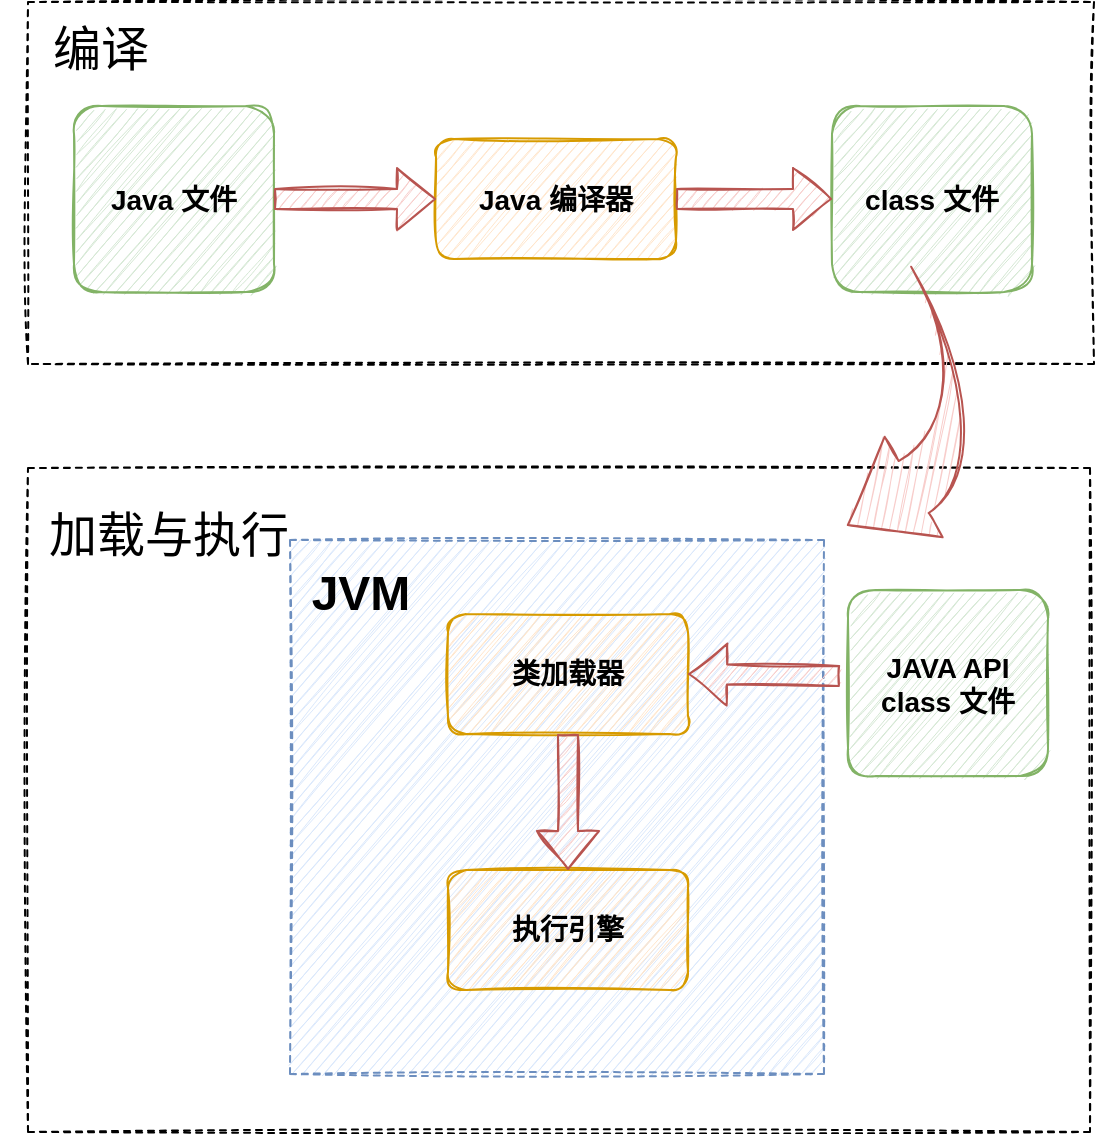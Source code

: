 <mxfile version="16.1.0" type="github">
  <diagram id="kgpKYQtTHZ0yAKxKKP6v" name="Page-1">
    <mxGraphModel dx="1422" dy="1562" grid="0" gridSize="10" guides="1" tooltips="1" connect="1" arrows="1" fold="1" page="0" pageScale="1" pageWidth="850" pageHeight="1100" math="0" shadow="0">
      <root>
        <mxCell id="0" />
        <mxCell id="1" parent="0" />
        <mxCell id="LxpipR_TzvIUaPme62HG-2" value="" style="rounded=0;whiteSpace=wrap;html=1;sketch=1;dashed=1;strokeWidth=1;perimeterSpacing=0;" vertex="1" parent="1">
          <mxGeometry x="129" y="-404" width="533" height="181" as="geometry" />
        </mxCell>
        <mxCell id="LxpipR_TzvIUaPme62HG-3" value="&lt;font style=&quot;font-size: 14px&quot;&gt;&lt;b&gt;Java 文件&lt;/b&gt;&lt;/font&gt;" style="rounded=1;whiteSpace=wrap;html=1;sketch=1;strokeWidth=1;fillColor=#d5e8d4;strokeColor=#82b366;" vertex="1" parent="1">
          <mxGeometry x="152" y="-352" width="100" height="93" as="geometry" />
        </mxCell>
        <mxCell id="LxpipR_TzvIUaPme62HG-4" value="&lt;font style=&quot;font-size: 14px&quot;&gt;&lt;b&gt;class 文件&lt;/b&gt;&lt;/font&gt;" style="rounded=1;whiteSpace=wrap;html=1;sketch=1;strokeWidth=1;fillColor=#d5e8d4;strokeColor=#82b366;" vertex="1" parent="1">
          <mxGeometry x="531" y="-352" width="100" height="93" as="geometry" />
        </mxCell>
        <mxCell id="LxpipR_TzvIUaPme62HG-6" value="&lt;font style=&quot;font-size: 14px&quot;&gt;&lt;b&gt;Java 编译器&lt;/b&gt;&lt;/font&gt;" style="rounded=1;whiteSpace=wrap;html=1;sketch=1;strokeWidth=1;fillColor=#ffe6cc;strokeColor=#d79b00;" vertex="1" parent="1">
          <mxGeometry x="333" y="-335.5" width="120" height="60" as="geometry" />
        </mxCell>
        <mxCell id="LxpipR_TzvIUaPme62HG-7" value="" style="shape=flexArrow;endArrow=classic;html=1;rounded=0;sketch=1;fontSize=14;entryX=0;entryY=0.5;entryDx=0;entryDy=0;fillColor=#f8cecc;strokeColor=#b85450;" edge="1" parent="1" source="LxpipR_TzvIUaPme62HG-3" target="LxpipR_TzvIUaPme62HG-6">
          <mxGeometry width="50" height="50" relative="1" as="geometry">
            <mxPoint x="256" y="-223.5" as="sourcePoint" />
            <mxPoint x="326.711" y="-273.5" as="targetPoint" />
          </mxGeometry>
        </mxCell>
        <mxCell id="LxpipR_TzvIUaPme62HG-9" value="" style="shape=flexArrow;endArrow=classic;html=1;rounded=0;sketch=1;fontSize=14;exitX=1;exitY=0.5;exitDx=0;exitDy=0;entryX=0;entryY=0.5;entryDx=0;entryDy=0;fillColor=#f8cecc;strokeColor=#b85450;" edge="1" parent="1" source="LxpipR_TzvIUaPme62HG-6" target="LxpipR_TzvIUaPme62HG-4">
          <mxGeometry width="50" height="50" relative="1" as="geometry">
            <mxPoint x="470" y="-282" as="sourcePoint" />
            <mxPoint x="520" y="-332" as="targetPoint" />
          </mxGeometry>
        </mxCell>
        <mxCell id="LxpipR_TzvIUaPme62HG-10" value="&lt;span style=&quot;font-weight: normal&quot;&gt;编译&lt;/span&gt;" style="text;strokeColor=none;fillColor=none;html=1;fontSize=24;fontStyle=1;verticalAlign=middle;align=center;sketch=1;" vertex="1" parent="1">
          <mxGeometry x="115" y="-400" width="100" height="40" as="geometry" />
        </mxCell>
        <mxCell id="LxpipR_TzvIUaPme62HG-11" value="" style="rounded=0;whiteSpace=wrap;html=1;sketch=1;fontSize=14;strokeWidth=1;dashed=1;" vertex="1" parent="1">
          <mxGeometry x="129" y="-171" width="531" height="332" as="geometry" />
        </mxCell>
        <mxCell id="LxpipR_TzvIUaPme62HG-12" value="" style="whiteSpace=wrap;html=1;aspect=fixed;dashed=1;sketch=1;fontSize=14;strokeWidth=1;fillColor=#dae8fc;strokeColor=#6c8ebf;" vertex="1" parent="1">
          <mxGeometry x="260" y="-135" width="267" height="267" as="geometry" />
        </mxCell>
        <mxCell id="LxpipR_TzvIUaPme62HG-13" value="&lt;span style=&quot;font-size: 14px&quot;&gt;&lt;b&gt;类加载器&lt;/b&gt;&lt;/span&gt;" style="rounded=1;whiteSpace=wrap;html=1;sketch=1;strokeWidth=1;fillColor=#ffe6cc;strokeColor=#d79b00;" vertex="1" parent="1">
          <mxGeometry x="339" y="-98" width="120" height="60" as="geometry" />
        </mxCell>
        <mxCell id="LxpipR_TzvIUaPme62HG-14" value="&lt;span style=&quot;font-size: 14px&quot;&gt;&lt;b&gt;执行引擎&lt;/b&gt;&lt;/span&gt;" style="rounded=1;whiteSpace=wrap;html=1;sketch=1;strokeWidth=1;fillColor=#ffe6cc;strokeColor=#d79b00;" vertex="1" parent="1">
          <mxGeometry x="339" y="30" width="120" height="60" as="geometry" />
        </mxCell>
        <mxCell id="LxpipR_TzvIUaPme62HG-15" value="&lt;span style=&quot;font-weight: normal&quot;&gt;加载与执行&lt;/span&gt;" style="text;strokeColor=none;fillColor=none;html=1;fontSize=24;fontStyle=1;verticalAlign=middle;align=center;dashed=1;sketch=1;" vertex="1" parent="1">
          <mxGeometry x="149" y="-157" width="100" height="40" as="geometry" />
        </mxCell>
        <mxCell id="LxpipR_TzvIUaPme62HG-16" value="JVM" style="text;strokeColor=none;fillColor=none;html=1;fontSize=24;fontStyle=1;verticalAlign=middle;align=center;dashed=1;sketch=1;" vertex="1" parent="1">
          <mxGeometry x="245" y="-128" width="100" height="40" as="geometry" />
        </mxCell>
        <mxCell id="LxpipR_TzvIUaPme62HG-17" value="&lt;font style=&quot;font-size: 14px&quot;&gt;&lt;b&gt;JAVA API class 文件&lt;/b&gt;&lt;/font&gt;" style="rounded=1;whiteSpace=wrap;html=1;sketch=1;strokeWidth=1;fillColor=#d5e8d4;strokeColor=#82b366;" vertex="1" parent="1">
          <mxGeometry x="539" y="-110" width="100" height="93" as="geometry" />
        </mxCell>
        <mxCell id="LxpipR_TzvIUaPme62HG-18" value="" style="shape=flexArrow;endArrow=classic;html=1;rounded=0;sketch=1;fontSize=18;entryX=1;entryY=0.5;entryDx=0;entryDy=0;fillColor=#f8cecc;strokeColor=#b85450;" edge="1" parent="1" target="LxpipR_TzvIUaPme62HG-13">
          <mxGeometry width="50" height="50" relative="1" as="geometry">
            <mxPoint x="535" y="-67" as="sourcePoint" />
            <mxPoint x="585" y="-117" as="targetPoint" />
          </mxGeometry>
        </mxCell>
        <mxCell id="LxpipR_TzvIUaPme62HG-19" value="" style="shape=flexArrow;endArrow=classic;html=1;rounded=0;sketch=1;fontSize=18;exitX=0.5;exitY=1;exitDx=0;exitDy=0;fillColor=#f8cecc;strokeColor=#b85450;" edge="1" parent="1" source="LxpipR_TzvIUaPme62HG-13" target="LxpipR_TzvIUaPme62HG-14">
          <mxGeometry width="50" height="50" relative="1" as="geometry">
            <mxPoint x="413" y="20" as="sourcePoint" />
            <mxPoint x="463" y="-30" as="targetPoint" />
          </mxGeometry>
        </mxCell>
        <mxCell id="LxpipR_TzvIUaPme62HG-22" value="" style="html=1;shadow=0;dashed=0;align=center;verticalAlign=middle;shape=mxgraph.arrows2.jumpInArrow;dy=15;dx=38;arrowHead=58;sketch=1;fontSize=18;strokeWidth=1;direction=west;fillColor=#f8cecc;strokeColor=#b85450;rotation=-30;" vertex="1" parent="1">
          <mxGeometry x="516" y="-257" width="92" height="125" as="geometry" />
        </mxCell>
      </root>
    </mxGraphModel>
  </diagram>
</mxfile>
